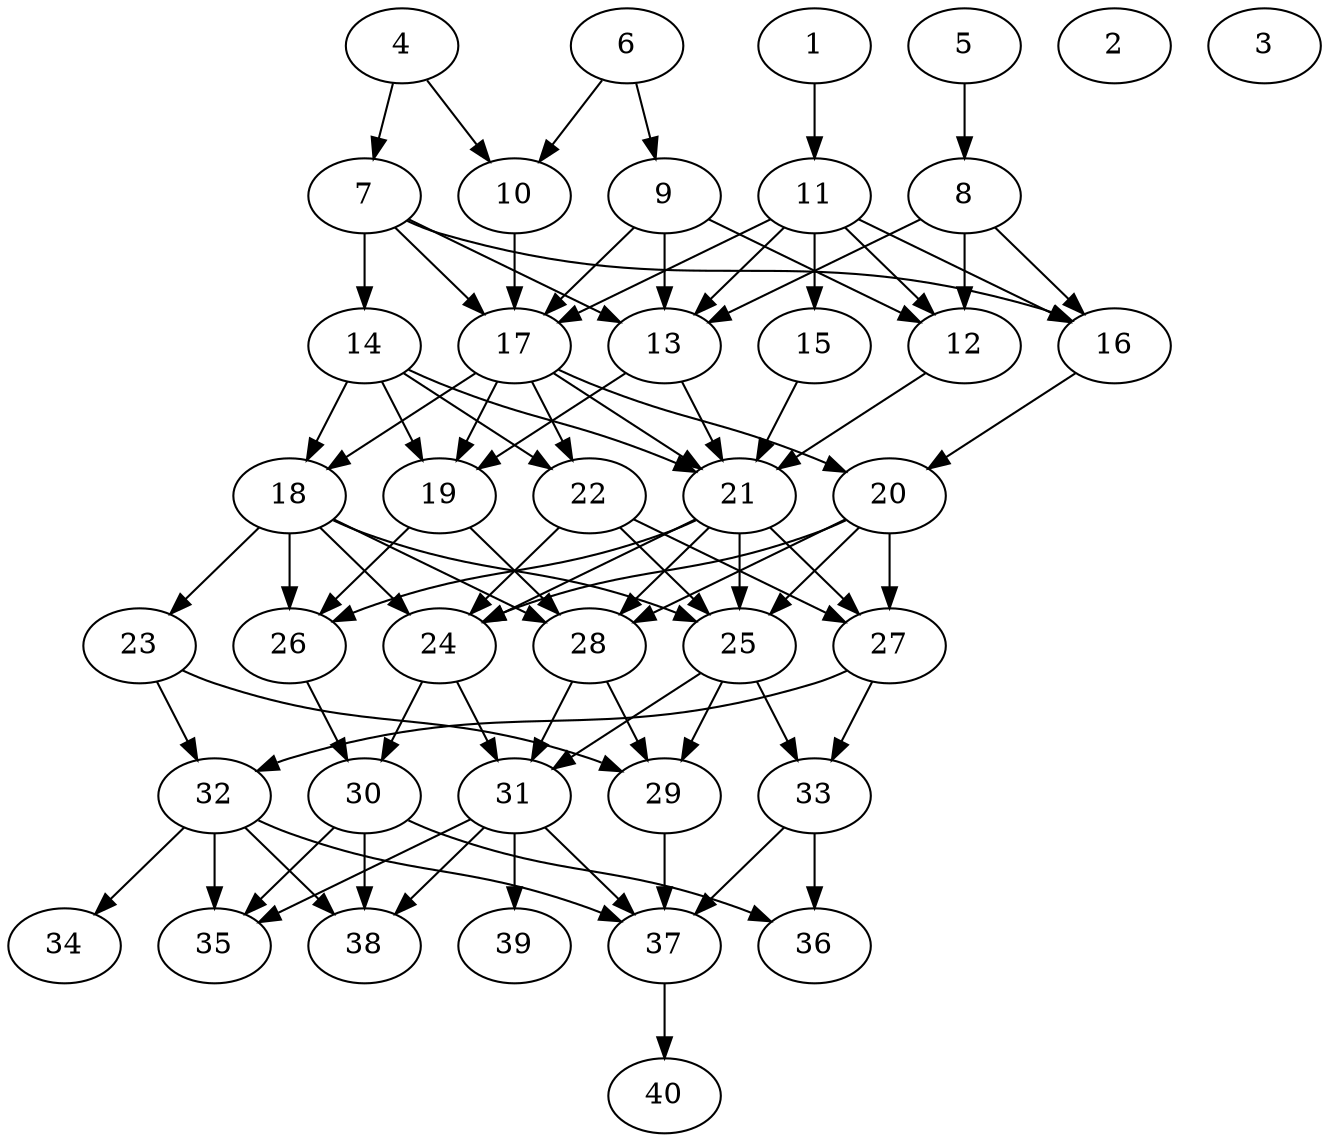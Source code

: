 // DAG automatically generated by daggen at Thu Oct  3 14:06:50 2019
// ./daggen --dot -n 40 --ccr 0.5 --fat 0.5 --regular 0.9 --density 0.7 --mindata 5242880 --maxdata 52428800 
digraph G {
  1 [size="48654336", alpha="0.15", expect_size="24327168"] 
  1 -> 11 [size ="24327168"]
  2 [size="10518528", alpha="0.15", expect_size="5259264"] 
  3 [size="76085248", alpha="0.05", expect_size="38042624"] 
  4 [size="66105344", alpha="0.10", expect_size="33052672"] 
  4 -> 7 [size ="33052672"]
  4 -> 10 [size ="33052672"]
  5 [size="95074304", alpha="0.10", expect_size="47537152"] 
  5 -> 8 [size ="47537152"]
  6 [size="97851392", alpha="0.07", expect_size="48925696"] 
  6 -> 9 [size ="48925696"]
  6 -> 10 [size ="48925696"]
  7 [size="97359872", alpha="0.12", expect_size="48679936"] 
  7 -> 13 [size ="48679936"]
  7 -> 14 [size ="48679936"]
  7 -> 16 [size ="48679936"]
  7 -> 17 [size ="48679936"]
  8 [size="85149696", alpha="0.03", expect_size="42574848"] 
  8 -> 12 [size ="42574848"]
  8 -> 13 [size ="42574848"]
  8 -> 16 [size ="42574848"]
  9 [size="19390464", alpha="0.07", expect_size="9695232"] 
  9 -> 12 [size ="9695232"]
  9 -> 13 [size ="9695232"]
  9 -> 17 [size ="9695232"]
  10 [size="86964224", alpha="0.20", expect_size="43482112"] 
  10 -> 17 [size ="43482112"]
  11 [size="69478400", alpha="0.11", expect_size="34739200"] 
  11 -> 12 [size ="34739200"]
  11 -> 13 [size ="34739200"]
  11 -> 15 [size ="34739200"]
  11 -> 16 [size ="34739200"]
  11 -> 17 [size ="34739200"]
  12 [size="47861760", alpha="0.19", expect_size="23930880"] 
  12 -> 21 [size ="23930880"]
  13 [size="25341952", alpha="0.19", expect_size="12670976"] 
  13 -> 19 [size ="12670976"]
  13 -> 21 [size ="12670976"]
  14 [size="47433728", alpha="0.17", expect_size="23716864"] 
  14 -> 18 [size ="23716864"]
  14 -> 19 [size ="23716864"]
  14 -> 21 [size ="23716864"]
  14 -> 22 [size ="23716864"]
  15 [size="93759488", alpha="0.06", expect_size="46879744"] 
  15 -> 21 [size ="46879744"]
  16 [size="47374336", alpha="0.15", expect_size="23687168"] 
  16 -> 20 [size ="23687168"]
  17 [size="82159616", alpha="0.12", expect_size="41079808"] 
  17 -> 18 [size ="41079808"]
  17 -> 19 [size ="41079808"]
  17 -> 20 [size ="41079808"]
  17 -> 21 [size ="41079808"]
  17 -> 22 [size ="41079808"]
  18 [size="43311104", alpha="0.05", expect_size="21655552"] 
  18 -> 23 [size ="21655552"]
  18 -> 24 [size ="21655552"]
  18 -> 25 [size ="21655552"]
  18 -> 26 [size ="21655552"]
  18 -> 28 [size ="21655552"]
  19 [size="56659968", alpha="0.12", expect_size="28329984"] 
  19 -> 26 [size ="28329984"]
  19 -> 28 [size ="28329984"]
  20 [size="89798656", alpha="0.07", expect_size="44899328"] 
  20 -> 24 [size ="44899328"]
  20 -> 25 [size ="44899328"]
  20 -> 27 [size ="44899328"]
  20 -> 28 [size ="44899328"]
  21 [size="89573376", alpha="0.11", expect_size="44786688"] 
  21 -> 24 [size ="44786688"]
  21 -> 25 [size ="44786688"]
  21 -> 26 [size ="44786688"]
  21 -> 27 [size ="44786688"]
  21 -> 28 [size ="44786688"]
  22 [size="46540800", alpha="0.14", expect_size="23270400"] 
  22 -> 24 [size ="23270400"]
  22 -> 25 [size ="23270400"]
  22 -> 27 [size ="23270400"]
  23 [size="42074112", alpha="0.11", expect_size="21037056"] 
  23 -> 29 [size ="21037056"]
  23 -> 32 [size ="21037056"]
  24 [size="36702208", alpha="0.00", expect_size="18351104"] 
  24 -> 30 [size ="18351104"]
  24 -> 31 [size ="18351104"]
  25 [size="23721984", alpha="0.07", expect_size="11860992"] 
  25 -> 29 [size ="11860992"]
  25 -> 31 [size ="11860992"]
  25 -> 33 [size ="11860992"]
  26 [size="50573312", alpha="0.13", expect_size="25286656"] 
  26 -> 30 [size ="25286656"]
  27 [size="25042944", alpha="0.17", expect_size="12521472"] 
  27 -> 32 [size ="12521472"]
  27 -> 33 [size ="12521472"]
  28 [size="82683904", alpha="0.17", expect_size="41341952"] 
  28 -> 29 [size ="41341952"]
  28 -> 31 [size ="41341952"]
  29 [size="11063296", alpha="0.18", expect_size="5531648"] 
  29 -> 37 [size ="5531648"]
  30 [size="67362816", alpha="0.16", expect_size="33681408"] 
  30 -> 35 [size ="33681408"]
  30 -> 36 [size ="33681408"]
  30 -> 38 [size ="33681408"]
  31 [size="101466112", alpha="0.06", expect_size="50733056"] 
  31 -> 35 [size ="50733056"]
  31 -> 37 [size ="50733056"]
  31 -> 38 [size ="50733056"]
  31 -> 39 [size ="50733056"]
  32 [size="57174016", alpha="0.05", expect_size="28587008"] 
  32 -> 34 [size ="28587008"]
  32 -> 35 [size ="28587008"]
  32 -> 37 [size ="28587008"]
  32 -> 38 [size ="28587008"]
  33 [size="28889088", alpha="0.06", expect_size="14444544"] 
  33 -> 36 [size ="14444544"]
  33 -> 37 [size ="14444544"]
  34 [size="82212864", alpha="0.15", expect_size="41106432"] 
  35 [size="84021248", alpha="0.02", expect_size="42010624"] 
  36 [size="24532992", alpha="0.17", expect_size="12266496"] 
  37 [size="85487616", alpha="0.07", expect_size="42743808"] 
  37 -> 40 [size ="42743808"]
  38 [size="70643712", alpha="0.04", expect_size="35321856"] 
  39 [size="54665216", alpha="0.11", expect_size="27332608"] 
  40 [size="46458880", alpha="0.14", expect_size="23229440"] 
}
